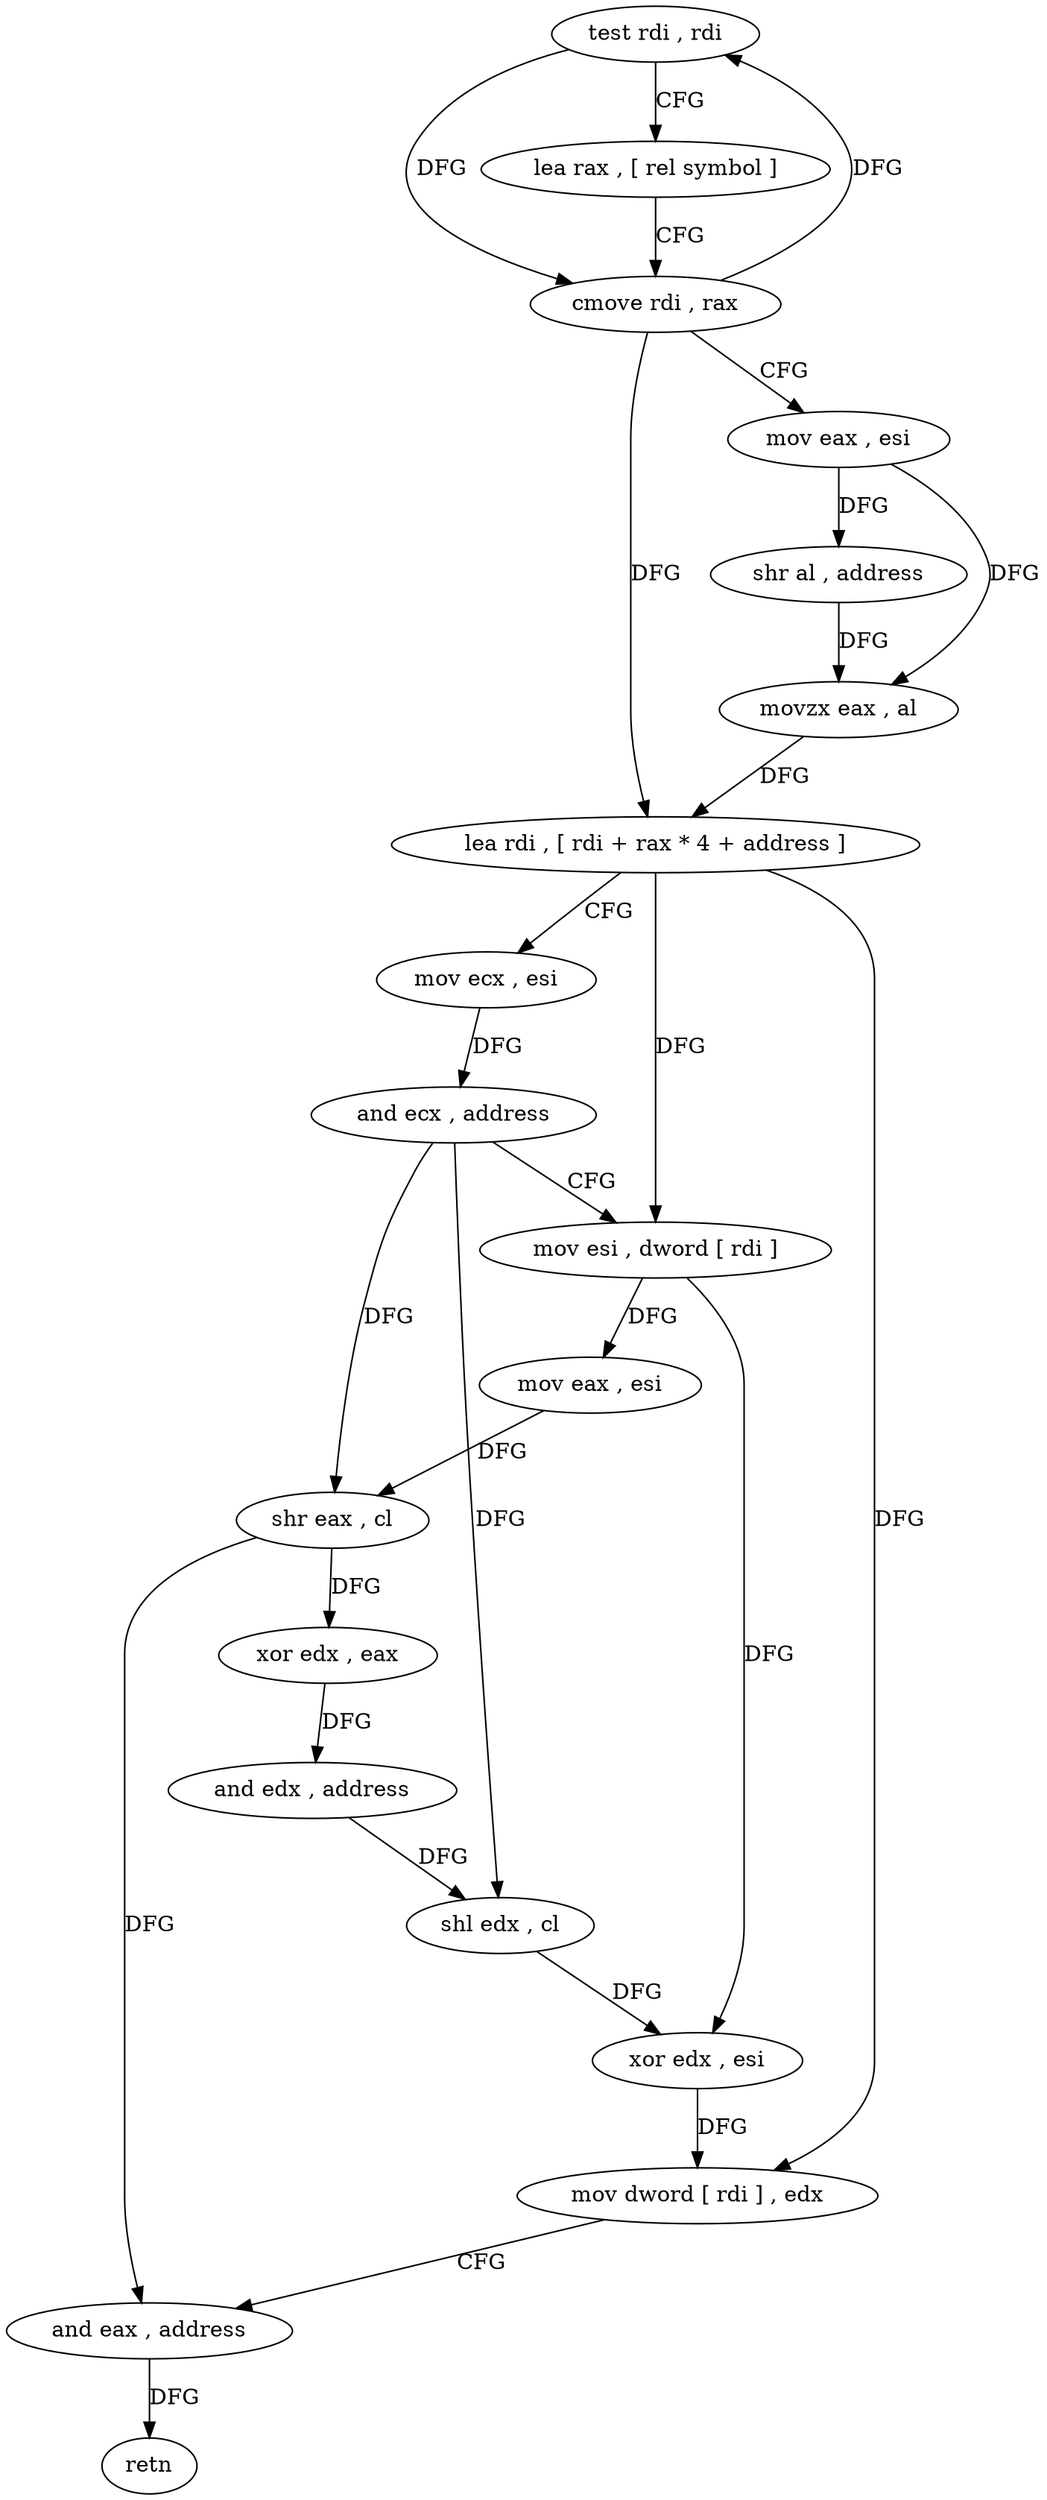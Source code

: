 digraph "func" {
"4227612" [label = "test rdi , rdi" ]
"4227615" [label = "lea rax , [ rel symbol ]" ]
"4227622" [label = "cmove rdi , rax" ]
"4227626" [label = "mov eax , esi" ]
"4227628" [label = "shr al , address" ]
"4227631" [label = "movzx eax , al" ]
"4227634" [label = "lea rdi , [ rdi + rax * 4 + address ]" ]
"4227639" [label = "mov ecx , esi" ]
"4227641" [label = "and ecx , address" ]
"4227644" [label = "mov esi , dword [ rdi ]" ]
"4227646" [label = "mov eax , esi" ]
"4227648" [label = "shr eax , cl" ]
"4227650" [label = "xor edx , eax" ]
"4227652" [label = "and edx , address" ]
"4227655" [label = "shl edx , cl" ]
"4227657" [label = "xor edx , esi" ]
"4227659" [label = "mov dword [ rdi ] , edx" ]
"4227661" [label = "and eax , address" ]
"4227664" [label = "retn" ]
"4227612" -> "4227615" [ label = "CFG" ]
"4227612" -> "4227622" [ label = "DFG" ]
"4227615" -> "4227622" [ label = "CFG" ]
"4227622" -> "4227626" [ label = "CFG" ]
"4227622" -> "4227612" [ label = "DFG" ]
"4227622" -> "4227634" [ label = "DFG" ]
"4227626" -> "4227628" [ label = "DFG" ]
"4227626" -> "4227631" [ label = "DFG" ]
"4227628" -> "4227631" [ label = "DFG" ]
"4227631" -> "4227634" [ label = "DFG" ]
"4227634" -> "4227639" [ label = "CFG" ]
"4227634" -> "4227644" [ label = "DFG" ]
"4227634" -> "4227659" [ label = "DFG" ]
"4227639" -> "4227641" [ label = "DFG" ]
"4227641" -> "4227644" [ label = "CFG" ]
"4227641" -> "4227648" [ label = "DFG" ]
"4227641" -> "4227655" [ label = "DFG" ]
"4227644" -> "4227646" [ label = "DFG" ]
"4227644" -> "4227657" [ label = "DFG" ]
"4227646" -> "4227648" [ label = "DFG" ]
"4227648" -> "4227650" [ label = "DFG" ]
"4227648" -> "4227661" [ label = "DFG" ]
"4227650" -> "4227652" [ label = "DFG" ]
"4227652" -> "4227655" [ label = "DFG" ]
"4227655" -> "4227657" [ label = "DFG" ]
"4227657" -> "4227659" [ label = "DFG" ]
"4227659" -> "4227661" [ label = "CFG" ]
"4227661" -> "4227664" [ label = "DFG" ]
}
